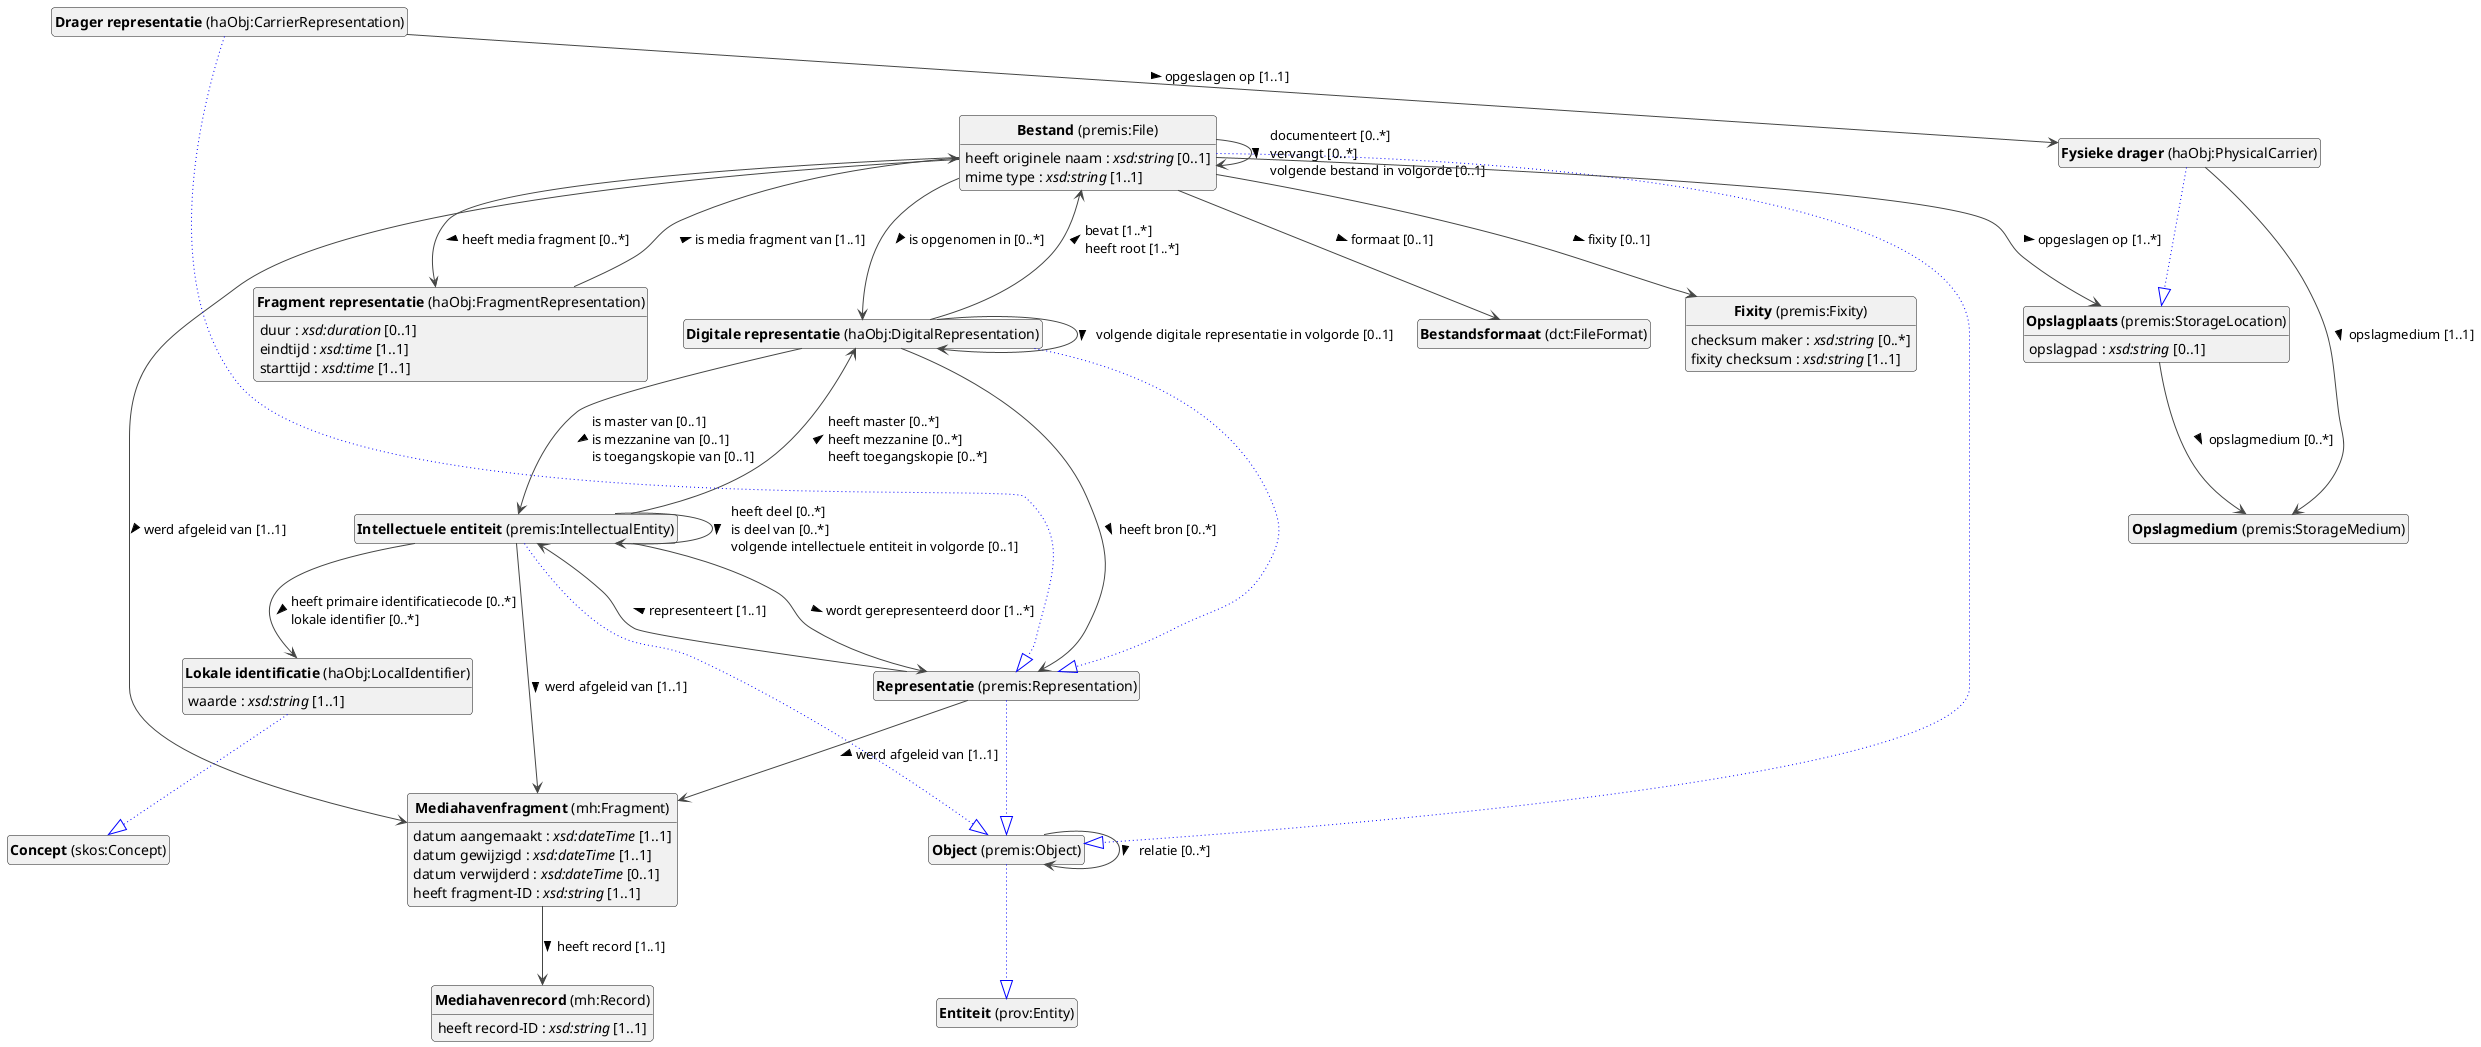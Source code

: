 @startuml
!theme vibrant
skinparam classFontSize 14
!define LIGHTORANGE
skinparam componentStyle uml2
skinparam wrapMessageWidth 1000
skinparam wrapWidth 1000
' skinparam ArrowColor #Maroon
' Remove shadows
skinparam shadowing false
'skinparam linetype polyline
skinparam ArrowMessageAlignment left
top to bottom direction


class "<b>Bestand</b> (premis:File)" as premis_File [[#premis%3AFile]]
class "<b>Object</b> (premis:Object)" as premis_Object [[#premis%3AObject]]
class "<b>Bestandsformaat</b> (dct:FileFormat)" as dct_FileFormat [[#dct%3AFileFormat]]
class "<b>Digitale representatie</b> (haObj:DigitalRepresentation)" as haObj_DigitalRepresentation [[#haObj%3ADigitalRepresentation]]
class "<b>Representatie</b> (premis:Representation)" as premis_Representation [[#premis%3ARepresentation]]
class "<b>Drager representatie</b> (haObj:CarrierRepresentation)" as haObj_CarrierRepresentation [[#haObj%3ACarrierRepresentation]]
class "<b>Representatie</b> (premis:Representation)" as premis_Representation [[#premis%3ARepresentation]]
class "<b>Fixity</b> (premis:Fixity)" as premis_Fixity [[#premis%3AFixity]]
class "<b>Fragment representatie</b> (haObj:FragmentRepresentation)" as haObj_FragmentRepresentation [[#haObj%3AFragmentRepresentation]]
class "<b>Fysieke drager</b> (haObj:PhysicalCarrier)" as haObj_PhysicalCarrier [[#haObj%3APhysicalCarrier]]
class "<b>Opslagplaats</b> (premis:StorageLocation)" as premis_StorageLocation [[#premis%3AStorageLocation]]
class "<b>Intellectuele entiteit</b> (premis:IntellectualEntity)" as premis_IntellectualEntity [[#premis%3AIntellectualEntity]]
class "<b>Object</b> (premis:Object)" as premis_Object [[#premis%3AObject]]
class "<b>Lokale identificatie</b> (haObj:LocalIdentifier)" as haObj_LocalIdentifier [[#haObj%3ALocalIdentifier]]
class "<b>Concept</b> (skos:Concept)" as skos_Concept [[#skos%3AConcept]]
class "<b>Mediahavenfragment</b> (mh:Fragment)" as mh_Fragment [[#mh%3AFragment]]
class "<b>Mediahavenrecord</b> (mh:Record)" as mh_Record [[#mh%3ARecord]]
class "<b>Object</b> (premis:Object)" as premis_Object [[#premis%3AObject]]
class "<b>Entiteit</b> (prov:Entity)" as prov_Entity [[#prov%3AEntity]]
class "<b>Opslagmedium</b> (premis:StorageMedium)" as premis_StorageMedium [[#premis%3AStorageMedium]]
class "<b>Opslagplaats</b> (premis:StorageLocation)" as premis_StorageLocation [[#premis%3AStorageLocation]]
class "<b>Representatie</b> (premis:Representation)" as premis_Representation [[#premis%3ARepresentation]]
class "<b>Object</b> (premis:Object)" as premis_Object [[#premis%3AObject]]

premis_File --|> premis_Object #blue;line.dotted;text:blue

premis_File : heeft (bestands)grootte : <i>xsd:nonNegativeInteger</i> [1..1]
premis_File : heeft originele naam : <i>xsd:string</i> [0..1]
premis_File : mime type : <i>xsd:string</i> [1..1]
premis_File --> dct_FileFormat :formaat [0..1]  > 
premis_File --> haObj_DigitalRepresentation :is opgenomen in [0..*]  > 
premis_File --> haObj_FragmentRepresentation :heeft media fragment [0..*]  > 
premis_File --> mh_Fragment :werd afgeleid van [1..1]  > 
premis_File --> premis_File :documenteert [0..*]  \lvervangt [0..*]  \lvolgende bestand in volgorde [0..1]  > 
premis_File --> premis_Fixity :fixity [0..1]  > 
premis_File --> premis_StorageLocation :opgeslagen op [1..*]  > 





haObj_DigitalRepresentation --|> premis_Representation #blue;line.dotted;text:blue

haObj_DigitalRepresentation --> haObj_DigitalRepresentation :volgende digitale representatie in volgorde [0..1]  > 
haObj_DigitalRepresentation --> premis_File :bevat [1..*]  \lheeft root [1..*]  > 
haObj_DigitalRepresentation --> premis_IntellectualEntity :is master van [0..1]  \lis mezzanine van [0..1]  \lis toegangskopie van [0..1]  > 
haObj_DigitalRepresentation --> premis_Representation :heeft bron [0..*]  > 

haObj_CarrierRepresentation --|> premis_Representation #blue;line.dotted;text:blue

haObj_CarrierRepresentation --> haObj_PhysicalCarrier :opgeslagen op [1..1]  > 


premis_Fixity : checksum maker : <i>xsd:string</i> [0..*]
premis_Fixity : fixity checksum : <i>xsd:string</i> [1..1]



haObj_FragmentRepresentation : duur : <i>xsd:duration</i> [0..1]
haObj_FragmentRepresentation : eindtijd : <i>xsd:time</i> [1..1]
haObj_FragmentRepresentation : starttijd : <i>xsd:time</i> [1..1]
haObj_FragmentRepresentation --> premis_File :is media fragment van [1..1]  > 



haObj_PhysicalCarrier --|> premis_StorageLocation #blue;line.dotted;text:blue

haObj_PhysicalCarrier --> premis_StorageMedium :opslagmedium [1..1]  > 

premis_IntellectualEntity --|> premis_Object #blue;line.dotted;text:blue

premis_IntellectualEntity --> haObj_DigitalRepresentation :heeft master [0..*]  \lheeft mezzanine [0..*]  \lheeft toegangskopie [0..*]  > 
premis_IntellectualEntity --> haObj_LocalIdentifier :heeft primaire identificatiecode [0..*]  \llokale identifier [0..*]  > 
premis_IntellectualEntity --> mh_Fragment :werd afgeleid van [1..1]  > 
premis_IntellectualEntity --> premis_IntellectualEntity :heeft deel [0..*]  \lis deel van [0..*]  \lvolgende intellectuele entiteit in volgorde [0..1]  > 
premis_IntellectualEntity --> premis_Representation :wordt gerepresenteerd door [1..*]  > 

haObj_LocalIdentifier --|> skos_Concept #blue;line.dotted;text:blue

haObj_LocalIdentifier : waarde : <i>xsd:string</i> [1..1]



mh_Fragment : datum aangemaakt : <i>xsd:dateTime</i> [1..1]
mh_Fragment : datum gewijzigd : <i>xsd:dateTime</i> [1..1]
mh_Fragment : datum verwijderd : <i>xsd:dateTime</i> [0..1]
mh_Fragment : heeft fragment-ID : <i>xsd:string</i> [1..1]
mh_Fragment --> mh_Record :heeft record [1..1]  > 




mh_Record : heeft record-ID : <i>xsd:string</i> [1..1]


premis_Object --|> prov_Entity #blue;line.dotted;text:blue

premis_Object --> premis_Object :relatie [0..*]  > 




premis_StorageLocation : opslagpad : <i>xsd:string</i> [0..1]
premis_StorageLocation --> premis_StorageMedium :opslagmedium [0..*]  > 


premis_Representation --|> premis_Object #blue;line.dotted;text:blue

premis_Representation --> mh_Fragment :werd afgeleid van [1..1]  > 
premis_Representation --> premis_IntellectualEntity :representeert [1..1]  > 


hide circle
hide methods
hide empty members
@enduml


